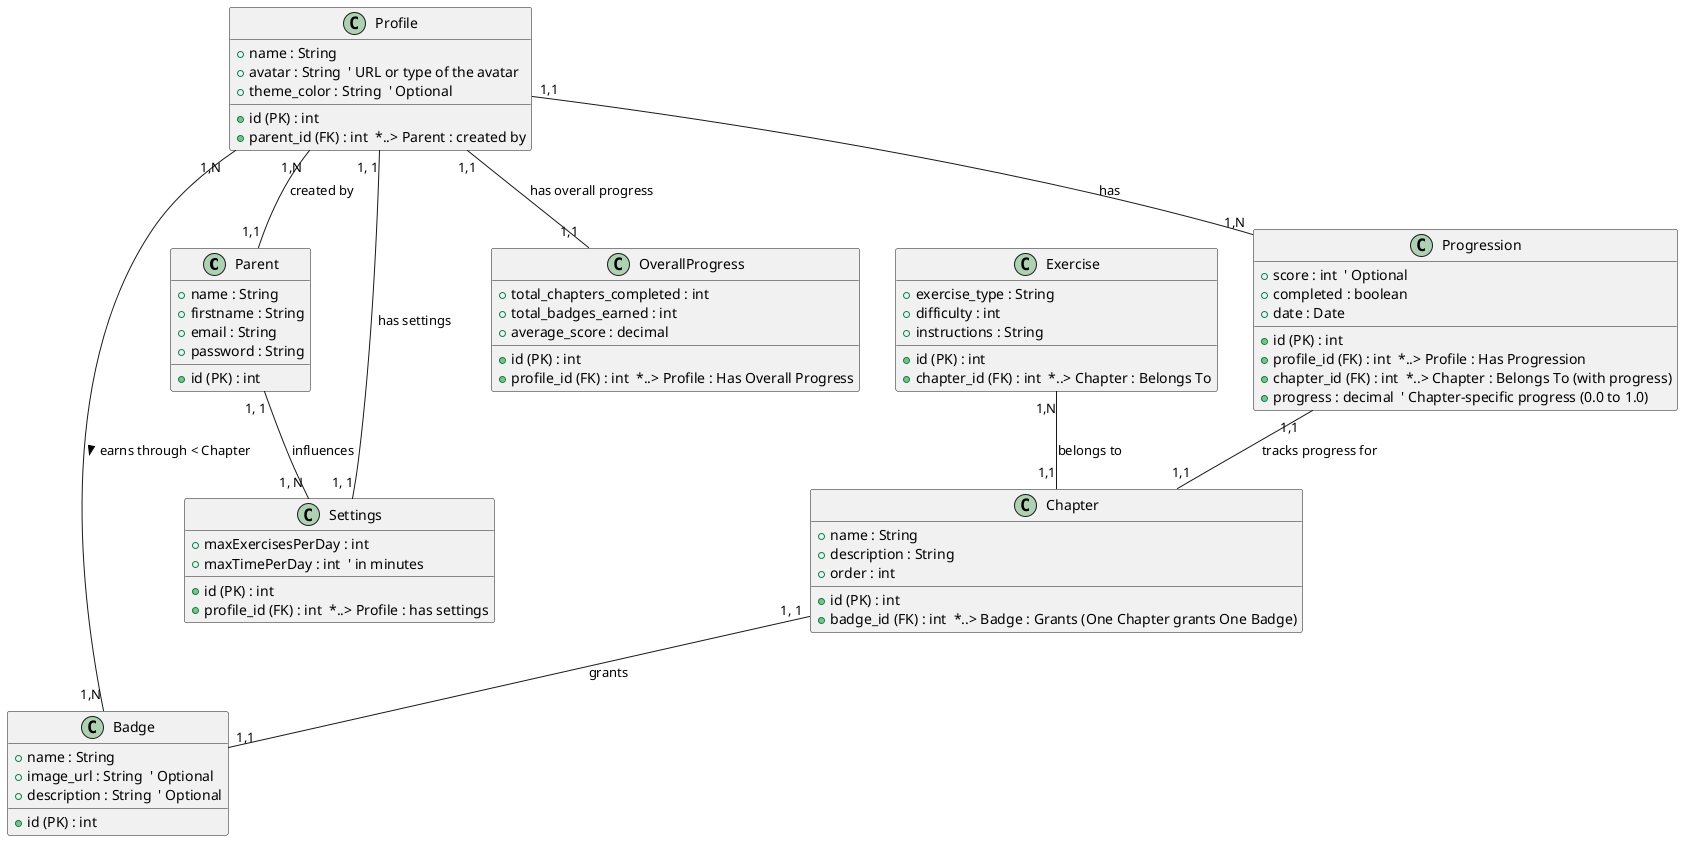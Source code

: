 @startuml

class Parent {
  + id (PK) : int
  + name : String
  + firstname : String
  + email : String
  + password : String
}

class Profile {
  + id (PK) : int
  + parent_id (FK) : int  *..> Parent : created by
  + name : String
  + avatar : String  ' URL or type of the avatar
 + theme_color : String  ' Optional
}

class Exercise {
  + id (PK) : int
  + exercise_type : String
  + difficulty : int
  + instructions : String
  + chapter_id (FK) : int  *..> Chapter : Belongs To
}

class Chapter {
  + id (PK) : int
  + name : String
  + description : String
  + order : int
  + badge_id (FK) : int  *..> Badge : Grants (One Chapter grants One Badge)
}

class Badge {
  + id (PK) : int
  + name : String
  + image_url : String  ' Optional
  + description : String  ' Optional
}

class Progression {
  + id (PK) : int
  + profile_id (FK) : int  *..> Profile : Has Progression
  + chapter_id (FK) : int  *..> Chapter : Belongs To (with progress)
  + score : int  ' Optional
  + completed : boolean
  + date : Date
  + progress : decimal  ' Chapter-specific progress (0.0 to 1.0)
}

class OverallProgress {
  + id (PK) : int
  + profile_id (FK) : int  *..> Profile : Has Overall Progress
  + total_chapters_completed : int
  + total_badges_earned : int
  + average_score : decimal
}

class Settings {
  + id (PK) : int
  + profile_id (FK) : int  *..> Profile : has settings
  + maxExercisesPerDay : int
  + maxTimePerDay : int  ' in minutes
}

Chapter "1, 1" -- "1,1" Badge : grants
Profile "1,1" -- "1,N" Progression : has
Progression "1,1" -- "1,1" Chapter : tracks progress for
Profile "1,1" -- "1,1" OverallProgress : has overall progress
Profile "1, 1" -- "1, 1" Settings : has settings
Parent "1, 1" -- "1, N" Settings : influences
Profile "1,N" -- "1,N" Badge : earns through < Chapter >
Exercise "1,N" -- "1,1" Chapter : belongs to
Profile "1,N" -- "1,1" Parent : created by

@enduml